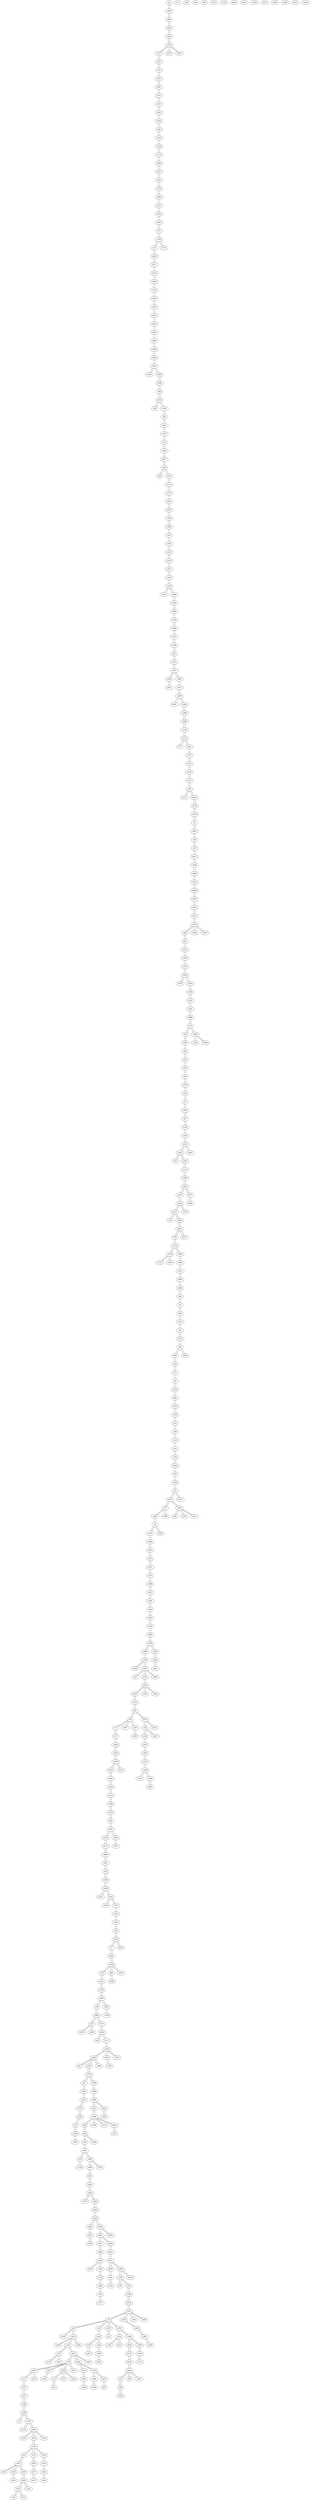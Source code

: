 graph {
n0;
n1;
n2;
n3;
n4;
n5;
n6;
n7;
n8;
n9;
n10;
n11;
n12;
n13;
n14;
n15;
n16;
n17;
n18;
n19;
n20;
n21;
n22;
n23;
n24;
n25;
n26;
n27;
n28;
n29;
n30;
n31;
n32;
n33;
n34;
n35;
n36;
n37;
n38;
n39;
n40;
n41;
n42;
n43;
n44;
n45;
n46;
n47;
n48;
n49;
n50;
n51;
n52;
n53;
n54;
n55;
n56;
n57;
n58;
n59;
n60;
n61;
n62;
n63;
n64;
n65;
n66;
n67;
n68;
n69;
n70;
n71;
n72;
n73;
n74;
n75;
n76;
n77;
n78;
n79;
n80;
n81;
n82;
n83;
n84;
n85;
n86;
n87;
n88;
n89;
n90;
n91;
n92;
n93;
n94;
n95;
n96;
n97;
n98;
n99;
n100;
n101;
n102;
n103;
n104;
n105;
n106;
n107;
n108;
n109;
n110;
n111;
n112;
n113;
n114;
n115;
n116;
n117;
n118;
n119;
n120;
n121;
n122;
n123;
n124;
n125;
n126;
n127;
n128;
n129;
n130;
n131;
n132;
n133;
n134;
n135;
n136;
n137;
n138;
n139;
n140;
n141;
n142;
n143;
n144;
n145;
n146;
n147;
n148;
n149;
n150;
n151;
n152;
n153;
n154;
n155;
n156;
n157;
n158;
n159;
n160;
n161;
n162;
n163;
n164;
n165;
n166;
n167;
n168;
n169;
n170;
n171;
n172;
n173;
n174;
n175;
n176;
n177;
n178;
n179;
n180;
n181;
n182;
n183;
n184;
n185;
n186;
n187;
n188;
n189;
n190;
n191;
n192;
n193;
n194;
n195;
n196;
n197;
n198;
n199;
n200;
n201;
n202;
n203;
n204;
n205;
n206;
n207;
n208;
n209;
n210;
n211;
n212;
n213;
n214;
n215;
n216;
n217;
n218;
n219;
n220;
n221;
n222;
n223;
n224;
n225;
n226;
n227;
n228;
n229;
n230;
n231;
n232;
n233;
n234;
n235;
n236;
n237;
n238;
n239;
n240;
n241;
n242;
n243;
n244;
n245;
n246;
n247;
n248;
n249;
n250;
n251;
n252;
n253;
n254;
n255;
n256;
n257;
n258;
n259;
n260;
n261;
n262;
n263;
n264;
n265;
n266;
n267;
n268;
n269;
n270;
n271;
n272;
n273;
n274;
n275;
n276;
n277;
n278;
n279;
n280;
n281;
n282;
n283;
n284;
n285;
n286;
n287;
n288;
n289;
n290;
n291;
n292;
n293;
n294;
n295;
n296;
n297;
n298;
n299;
n300;
n301;
n302;
n303;
n304;
n305;
n306;
n307;
n308;
n309;
n310;
n311;
n312;
n313;
n314;
n315;
n316;
n317;
n318;
n319;
n320;
n321;
n322;
n323;
n324;
n325;
n326;
n327;
n328;
n329;
n330;
n331;
n332;
n333;
n334;
n335;
n336;
n337;
n338;
n339;
n340;
n341;
n342;
n343;
n344;
n345;
n346;
n347;
n348;
n349;
n350;
n351;
n352;
n353;
n354;
n355;
n356;
n357;
n358;
n359;
n360;
n361;
n362;
n363;
n364;
n365;
n366;
n367;
n368;
n369;
n370;
n371;
n372;
n373;
n374;
n375;
n376;
n377;
n378;
n379;
n380;
n381;
n382;
n383;
n384;
n385;
n386;
n387;
n388;
n389;
n390;
n391;
n392;
n393;
n394;
n395;
n396;
n397;
n398;
n399;
n400;
n401;
n402;
n403;
n404;
n405;
n406;
n407;
n408;
n409;
n410;
n411;
n412;
n413;
n414;
n415;
n416;
n417;
n418;
n419;
n420;
n421;
n422;
n423;
n424;
n425;
n426;
n427;
n428;
n429;
n430;
n431;
n432;
n433;
n434;
n435;
n436;
n437;
n438;
n439;
n440;
n441;
n442;
n443;
n444;
n445;
n446;
n447;
n448;
n449;
n450;
n451;
n452;
n453;
n454;
n455;
n456;
n457;
n458;
n459;
n460;
n461;
n462;
n463;
n464;
n465;
n466;
n467;
n468;
n469;
n470;
n471;
n472;
n473;
n474;
n475;
n476;
n477;
n478;
n479;
n480;
n481;
n482;
n483;
n484;
n485;
n486;
n487;
n488;
n489;
n490;
n491;
n492;
n493;
n494;
n495;
n496;
n497;
n498;
n499;
n0 -- n386;
n1 -- n71;
n1 -- n78;
n2 -- n297;
n2 -- n316;
n3 -- n398;
n4 -- n141;
n4 -- n309;
n4 -- n458;
n5 -- n18;
n5 -- n485;
n6 -- n92;
n6 -- n86;
n7 -- n202;
n7 -- n358;
n8 -- n17;
n8 -- n216;
n9 -- n167;
n9 -- n28;
n9 -- n45;
n9 -- n354;
n9 -- n191;
n10 -- n178;
n10 -- n491;
n12 -- n99;
n12 -- n304;
n13 -- n428;
n13 -- n148;
n14 -- n123;
n14 -- n195;
n15 -- n167;
n16 -- n456;
n16 -- n53;
n17 -- n59;
n17 -- n8;
n18 -- n376;
n18 -- n5;
n19 -- n444;
n20 -- n375;
n20 -- n184;
n20 -- n313;
n21 -- n290;
n21 -- n104;
n21 -- n464;
n22 -- n156;
n22 -- n415;
n23 -- n217;
n24 -- n493;
n24 -- n70;
n25 -- n223;
n25 -- n472;
n26 -- n153;
n27 -- n420;
n28 -- n144;
n28 -- n9;
n28 -- n478;
n29 -- n102;
n29 -- n98;
n29 -- n477;
n30 -- n43;
n30 -- n257;
n31 -- n107;
n31 -- n440;
n32 -- n395;
n32 -- n247;
n33 -- n363;
n33 -- n197;
n34 -- n246;
n34 -- n177;
n35 -- n330;
n35 -- n366;
n36 -- n180;
n36 -- n361;
n37 -- n441;
n38 -- n495;
n38 -- n464;
n39 -- n146;
n41 -- n275;
n41 -- n353;
n42 -- n150;
n42 -- n251;
n43 -- n493;
n43 -- n30;
n44 -- n103;
n44 -- n404;
n45 -- n255;
n45 -- n9;
n46 -- n491;
n46 -- n69;
n47 -- n421;
n47 -- n310;
n47 -- n152;
n49 -- n112;
n49 -- n111;
n49 -- n461;
n50 -- n297;
n50 -- n57;
n51 -- n285;
n51 -- n68;
n52 -- n384;
n52 -- n132;
n53 -- n16;
n54 -- n351;
n54 -- n431;
n54 -- n166;
n55 -- n243;
n56 -- n192;
n57 -- n417;
n57 -- n50;
n58 -- n358;
n58 -- n241;
n59 -- n391;
n59 -- n17;
n60 -- n387;
n61 -- n392;
n61 -- n379;
n63 -- n351;
n63 -- n318;
n63 -- n78;
n64 -- n339;
n64 -- n250;
n65 -- n285;
n66 -- n391;
n66 -- n275;
n66 -- n483;
n67 -- n126;
n67 -- n485;
n68 -- n51;
n68 -- n226;
n69 -- n46;
n69 -- n280;
n69 -- n89;
n70 -- n466;
n70 -- n462;
n70 -- n24;
n71 -- n1;
n71 -- n426;
n72 -- n486;
n72 -- n148;
n73 -- n499;
n73 -- n458;
n73 -- n313;
n74 -- n388;
n74 -- n472;
n75 -- n186;
n75 -- n182;
n76 -- n281;
n76 -- n172;
n77 -- n125;
n78 -- n347;
n78 -- n63;
n78 -- n1;
n78 -- n185;
n79 -- n433;
n79 -- n456;
n79 -- n267;
n79 -- n203;
n79 -- n471;
n80 -- n122;
n80 -- n91;
n81 -- n292;
n82 -- n200;
n82 -- n244;
n83 -- n146;
n83 -- n168;
n84 -- n356;
n84 -- n216;
n85 -- n376;
n85 -- n257;
n86 -- n353;
n86 -- n6;
n87 -- n236;
n87 -- n372;
n88 -- n299;
n88 -- n384;
n89 -- n108;
n89 -- n69;
n90 -- n415;
n91 -- n80;
n91 -- n273;
n92 -- n208;
n92 -- n6;
n93 -- n446;
n93 -- n184;
n94 -- n412;
n94 -- n418;
n95 -- n192;
n95 -- n160;
n96 -- n386;
n96 -- n324;
n97 -- n427;
n98 -- n29;
n99 -- n123;
n99 -- n12;
n100 -- n255;
n100 -- n407;
n102 -- n29;
n102 -- n119;
n103 -- n44;
n104 -- n21;
n105 -- n232;
n105 -- n318;
n106 -- n188;
n107 -- n31;
n107 -- n361;
n108 -- n441;
n108 -- n233;
n108 -- n89;
n108 -- n190;
n108 -- n312;
n109 -- n343;
n109 -- n460;
n109 -- n140;
n110 -- n360;
n110 -- n183;
n111 -- n49;
n112 -- n49;
n112 -- n235;
n113 -- n288;
n113 -- n130;
n114 -- n238;
n114 -- n489;
n115 -- n203;
n115 -- n337;
n116 -- n229;
n116 -- n438;
n117 -- n444;
n117 -- n198;
n119 -- n102;
n119 -- n135;
n120 -- n445;
n120 -- n352;
n121 -- n203;
n122 -- n215;
n122 -- n326;
n122 -- n80;
n122 -- n435;
n123 -- n99;
n123 -- n14;
n124 -- n157;
n124 -- n278;
n124 -- n367;
n124 -- n402;
n125 -- n143;
n125 -- n77;
n125 -- n481;
n126 -- n67;
n126 -- n164;
n127 -- n212;
n127 -- n481;
n128 -- n348;
n128 -- n173;
n129 -- n171;
n129 -- n251;
n130 -- n467;
n130 -- n113;
n131 -- n138;
n132 -- n274;
n132 -- n52;
n133 -- n165;
n134 -- n260;
n134 -- n250;
n135 -- n294;
n135 -- n119;
n136 -- n438;
n136 -- n371;
n137 -- n380;
n137 -- n322;
n138 -- n172;
n138 -- n169;
n138 -- n131;
n139 -- n154;
n140 -- n109;
n140 -- n413;
n141 -- n4;
n141 -- n249;
n142 -- n466;
n142 -- n145;
n143 -- n125;
n143 -- n496;
n144 -- n28;
n145 -- n193;
n145 -- n142;
n146 -- n83;
n146 -- n39;
n146 -- n463;
n147 -- n317;
n148 -- n13;
n148 -- n72;
n148 -- n175;
n149 -- n345;
n150 -- n288;
n150 -- n42;
n151 -- n307;
n151 -- n156;
n152 -- n47;
n153 -- n265;
n153 -- n333;
n153 -- n26;
n154 -- n423;
n154 -- n139;
n154 -- n354;
n155 -- n459;
n155 -- n306;
n156 -- n22;
n156 -- n410;
n156 -- n352;
n156 -- n151;
n157 -- n124;
n157 -- n197;
n158 -- n482;
n158 -- n393;
n159 -- n300;
n160 -- n209;
n160 -- n95;
n161 -- n265;
n162 -- n445;
n163 -- n420;
n163 -- n232;
n164 -- n321;
n164 -- n126;
n165 -- n385;
n165 -- n133;
n165 -- n398;
n166 -- n54;
n166 -- n455;
n167 -- n15;
n167 -- n9;
n168 -- n83;
n168 -- n474;
n169 -- n138;
n170 -- n258;
n171 -- n494;
n171 -- n129;
n172 -- n282;
n172 -- n138;
n172 -- n76;
n173 -- n128;
n174 -- n219;
n174 -- n182;
n175 -- n148;
n176 -- n306;
n177 -- n34;
n178 -- n10;
n179 -- n246;
n179 -- n338;
n180 -- n192;
n180 -- n36;
n181 -- n419;
n181 -- n242;
n182 -- n174;
n182 -- n75;
n183 -- n243;
n183 -- n110;
n184 -- n20;
n184 -- n93;
n185 -- n78;
n186 -- n75;
n186 -- n362;
n187 -- n285;
n188 -- n284;
n188 -- n106;
n188 -- n338;
n189 -- n305;
n190 -- n108;
n191 -- n325;
n191 -- n452;
n191 -- n9;
n191 -- n484;
n191 -- n474;
n192 -- n180;
n192 -- n56;
n192 -- n95;
n193 -- n145;
n193 -- n425;
n194 -- n285;
n194 -- n335;
n195 -- n446;
n195 -- n14;
n196 -- n478;
n197 -- n33;
n197 -- n157;
n198 -- n117;
n198 -- n320;
n198 -- n300;
n198 -- n292;
n199 -- n262;
n200 -- n82;
n200 -- n480;
n201 -- n334;
n201 -- n394;
n202 -- n7;
n202 -- n384;
n203 -- n115;
n203 -- n121;
n203 -- n79;
n205 -- n260;
n205 -- n291;
n205 -- n286;
n206 -- n417;
n206 -- n488;
n207 -- n346;
n207 -- n294;
n208 -- n409;
n208 -- n92;
n209 -- n345;
n209 -- n160;
n210 -- n330;
n210 -- n218;
n211 -- n409;
n211 -- n469;
n212 -- n127;
n212 -- n235;
n213 -- n399;
n213 -- n390;
n214 -- n289;
n215 -- n122;
n215 -- n341;
n216 -- n8;
n216 -- n84;
n217 -- n419;
n217 -- n23;
n217 -- n429;
n218 -- n413;
n218 -- n210;
n219 -- n392;
n219 -- n174;
n220 -- n462;
n221 -- n331;
n221 -- n443;
n222 -- n467;
n222 -- n476;
n223 -- n249;
n223 -- n25;
n224 -- n433;
n224 -- n315;
n224 -- n374;
n226 -- n68;
n227 -- n480;
n228 -- n340;
n228 -- n283;
n228 -- n400;
n229 -- n334;
n229 -- n116;
n230 -- n291;
n230 -- n401;
n231 -- n351;
n232 -- n163;
n232 -- n365;
n232 -- n105;
n232 -- n342;
n233 -- n108;
n235 -- n112;
n235 -- n212;
n236 -- n87;
n236 -- n314;
n238 -- n412;
n238 -- n114;
n239 -- n460;
n239 -- n482;
n240 -- n255;
n240 -- n396;
n241 -- n323;
n241 -- n58;
n242 -- n181;
n242 -- n360;
n242 -- n277;
n243 -- n321;
n243 -- n55;
n243 -- n183;
n244 -- n258;
n244 -- n82;
n245 -- n442;
n246 -- n179;
n246 -- n34;
n247 -- n32;
n247 -- n494;
n248 -- n308;
n248 -- n498;
n249 -- n141;
n249 -- n223;
n250 -- n134;
n250 -- n64;
n251 -- n263;
n251 -- n42;
n251 -- n129;
n252 -- n468;
n252 -- n488;
n253 -- n267;
n254 -- n261;
n254 -- n447;
n255 -- n100;
n255 -- n45;
n255 -- n240;
n256 -- n385;
n257 -- n85;
n257 -- n30;
n258 -- n244;
n258 -- n170;
n258 -- n264;
n259 -- n426;
n259 -- n476;
n260 -- n205;
n260 -- n134;
n261 -- n254;
n262 -- n495;
n262 -- n199;
n263 -- n270;
n263 -- n251;
n264 -- n258;
n264 -- n400;
n265 -- n449;
n265 -- n161;
n265 -- n153;
n266 -- n382;
n266 -- n496;
n267 -- n253;
n267 -- n79;
n268 -- n369;
n268 -- n345;
n269 -- n462;
n270 -- n263;
n271 -- n456;
n272 -- n329;
n272 -- n283;
n273 -- n497;
n273 -- n91;
n274 -- n495;
n274 -- n132;
n275 -- n66;
n275 -- n41;
n276 -- n316;
n276 -- n461;
n277 -- n242;
n277 -- n450;
n278 -- n124;
n279 -- n380;
n279 -- n327;
n280 -- n69;
n281 -- n475;
n281 -- n76;
n281 -- n429;
n282 -- n469;
n282 -- n172;
n283 -- n272;
n283 -- n228;
n284 -- n188;
n284 -- n377;
n285 -- n187;
n285 -- n51;
n285 -- n194;
n285 -- n65;
n286 -- n479;
n286 -- n205;
n287 -- n321;
n288 -- n150;
n288 -- n113;
n289 -- n395;
n289 -- n432;
n289 -- n214;
n290 -- n21;
n291 -- n205;
n291 -- n230;
n292 -- n490;
n292 -- n198;
n292 -- n355;
n292 -- n81;
n293 -- n396;
n294 -- n207;
n294 -- n135;
n295 -- n389;
n295 -- n335;
n296 -- n434;
n296 -- n374;
n297 -- n2;
n297 -- n50;
n298 -- n479;
n299 -- n88;
n300 -- n159;
n300 -- n198;
n301 -- n399;
n302 -- n432;
n303 -- n341;
n303 -- n468;
n304 -- n12;
n304 -- n356;
n305 -- n315;
n305 -- n189;
n306 -- n349;
n306 -- n155;
n306 -- n176;
n307 -- n151;
n307 -- n317;
n308 -- n248;
n308 -- n379;
n309 -- n4;
n310 -- n47;
n310 -- n433;
n310 -- n478;
n311 -- n397;
n311 -- n457;
n312 -- n498;
n312 -- n108;
n313 -- n73;
n313 -- n20;
n313 -- n387;
n314 -- n236;
n314 -- n393;
n315 -- n305;
n315 -- n224;
n316 -- n276;
n316 -- n2;
n317 -- n307;
n317 -- n147;
n318 -- n63;
n318 -- n105;
n319 -- n419;
n320 -- n198;
n321 -- n243;
n321 -- n287;
n321 -- n164;
n322 -- n137;
n322 -- n486;
n323 -- n241;
n323 -- n370;
n324 -- n96;
n324 -- n402;
n325 -- n465;
n325 -- n191;
n326 -- n122;
n327 -- n437;
n327 -- n279;
n328 -- n381;
n329 -- n272;
n330 -- n35;
n330 -- n210;
n331 -- n404;
n331 -- n221;
n331 -- n463;
n332 -- n476;
n333 -- n153;
n334 -- n229;
n334 -- n201;
n335 -- n295;
n335 -- n194;
n336 -- n436;
n336 -- n497;
n337 -- n115;
n337 -- n357;
n338 -- n188;
n338 -- n179;
n339 -- n473;
n339 -- n64;
n340 -- n492;
n340 -- n403;
n340 -- n228;
n341 -- n215;
n341 -- n303;
n342 -- n232;
n343 -- n109;
n344 -- n433;
n345 -- n209;
n345 -- n268;
n345 -- n149;
n346 -- n207;
n346 -- n366;
n347 -- n405;
n347 -- n78;
n348 -- n128;
n348 -- n389;
n349 -- n487;
n349 -- n306;
n350 -- n387;
n351 -- n54;
n351 -- n63;
n351 -- n231;
n352 -- n156;
n352 -- n120;
n353 -- n86;
n353 -- n41;
n354 -- n389;
n354 -- n9;
n354 -- n154;
n355 -- n379;
n355 -- n292;
n356 -- n304;
n356 -- n84;
n357 -- n368;
n357 -- n337;
n358 -- n414;
n358 -- n58;
n358 -- n7;
n359 -- n416;
n360 -- n242;
n360 -- n110;
n361 -- n107;
n361 -- n36;
n362 -- n186;
n363 -- n397;
n363 -- n33;
n364 -- n394;
n364 -- n408;
n365 -- n232;
n366 -- n346;
n366 -- n35;
n367 -- n124;
n368 -- n357;
n368 -- n398;
n369 -- n408;
n369 -- n268;
n370 -- n432;
n370 -- n323;
n371 -- n136;
n371 -- n428;
n372 -- n87;
n372 -- n447;
n373 -- n444;
n373 -- n464;
n374 -- n296;
n374 -- n427;
n374 -- n224;
n375 -- n20;
n376 -- n85;
n376 -- n18;
n377 -- n284;
n377 -- n403;
n378 -- n436;
n379 -- n308;
n379 -- n355;
n379 -- n61;
n380 -- n137;
n380 -- n279;
n381 -- n328;
n381 -- n465;
n382 -- n266;
n382 -- n399;
n383 -- n457;
n383 -- n418;
n384 -- n202;
n384 -- n439;
n384 -- n88;
n384 -- n52;
n385 -- n410;
n385 -- n256;
n385 -- n165;
n385 -- n422;
n386 -- n0;
n386 -- n96;
n387 -- n60;
n387 -- n350;
n387 -- n411;
n387 -- n313;
n388 -- n74;
n388 -- n473;
n389 -- n348;
n389 -- n295;
n389 -- n354;
n390 -- n447;
n390 -- n213;
n391 -- n59;
n391 -- n66;
n392 -- n219;
n392 -- n61;
n393 -- n158;
n393 -- n314;
n394 -- n201;
n394 -- n364;
n395 -- n289;
n395 -- n32;
n396 -- n240;
n396 -- n293;
n397 -- n363;
n397 -- n311;
n398 -- n368;
n398 -- n3;
n398 -- n165;
n399 -- n301;
n399 -- n382;
n399 -- n213;
n400 -- n228;
n400 -- n264;
n401 -- n230;
n402 -- n124;
n402 -- n324;
n403 -- n340;
n403 -- n377;
n403 -- n443;
n404 -- n331;
n404 -- n44;
n405 -- n347;
n406 -- n420;
n407 -- n100;
n408 -- n369;
n408 -- n364;
n409 -- n208;
n409 -- n211;
n410 -- n385;
n410 -- n156;
n411 -- n387;
n412 -- n238;
n412 -- n94;
n413 -- n140;
n413 -- n218;
n414 -- n358;
n415 -- n22;
n415 -- n416;
n415 -- n449;
n415 -- n90;
n416 -- n359;
n416 -- n415;
n417 -- n206;
n417 -- n57;
n418 -- n94;
n418 -- n383;
n419 -- n181;
n419 -- n319;
n419 -- n217;
n420 -- n479;
n420 -- n27;
n420 -- n406;
n420 -- n163;
n421 -- n47;
n422 -- n385;
n423 -- n154;
n424 -- n456;
n425 -- n436;
n425 -- n193;
n426 -- n71;
n426 -- n259;
n427 -- n97;
n427 -- n374;
n428 -- n13;
n428 -- n371;
n429 -- n281;
n429 -- n217;
n431 -- n54;
n432 -- n289;
n432 -- n370;
n432 -- n302;
n433 -- n344;
n433 -- n310;
n433 -- n224;
n433 -- n79;
n434 -- n296;
n435 -- n122;
n436 -- n336;
n436 -- n378;
n436 -- n425;
n437 -- n327;
n437 -- n489;
n438 -- n136;
n438 -- n116;
n439 -- n384;
n440 -- n31;
n440 -- n477;
n441 -- n108;
n441 -- n37;
n442 -- n245;
n442 -- n498;
n443 -- n403;
n443 -- n221;
n444 -- n117;
n444 -- n373;
n444 -- n19;
n445 -- n162;
n445 -- n120;
n446 -- n195;
n446 -- n93;
n447 -- n372;
n447 -- n254;
n447 -- n390;
n449 -- n265;
n449 -- n415;
n450 -- n277;
n452 -- n191;
n454 -- n478;
n455 -- n459;
n455 -- n166;
n456 -- n271;
n456 -- n424;
n456 -- n16;
n456 -- n79;
n457 -- n383;
n457 -- n311;
n458 -- n4;
n458 -- n73;
n459 -- n155;
n459 -- n455;
n460 -- n109;
n460 -- n239;
n461 -- n49;
n461 -- n276;
n462 -- n269;
n462 -- n70;
n462 -- n220;
n463 -- n331;
n463 -- n146;
n463 -- n470;
n464 -- n38;
n464 -- n21;
n464 -- n373;
n465 -- n325;
n465 -- n381;
n466 -- n142;
n466 -- n70;
n467 -- n222;
n467 -- n130;
n468 -- n303;
n468 -- n252;
n469 -- n211;
n469 -- n282;
n470 -- n463;
n471 -- n79;
n472 -- n25;
n472 -- n74;
n473 -- n339;
n473 -- n388;
n474 -- n168;
n474 -- n191;
n475 -- n281;
n476 -- n332;
n476 -- n259;
n476 -- n222;
n477 -- n29;
n477 -- n440;
n478 -- n28;
n478 -- n310;
n478 -- n454;
n478 -- n196;
n479 -- n420;
n479 -- n298;
n479 -- n286;
n480 -- n227;
n480 -- n200;
n480 -- n491;
n481 -- n125;
n481 -- n127;
n482 -- n158;
n482 -- n239;
n483 -- n66;
n484 -- n191;
n485 -- n5;
n485 -- n67;
n486 -- n72;
n486 -- n322;
n487 -- n349;
n488 -- n252;
n488 -- n206;
n489 -- n114;
n489 -- n437;
n490 -- n292;
n491 -- n46;
n491 -- n480;
n491 -- n10;
n492 -- n340;
n493 -- n43;
n493 -- n24;
n494 -- n247;
n494 -- n171;
n495 -- n38;
n495 -- n274;
n495 -- n262;
n496 -- n143;
n496 -- n266;
n497 -- n336;
n497 -- n273;
n498 -- n248;
n498 -- n442;
n498 -- n312;
n499 -- n73;
}
